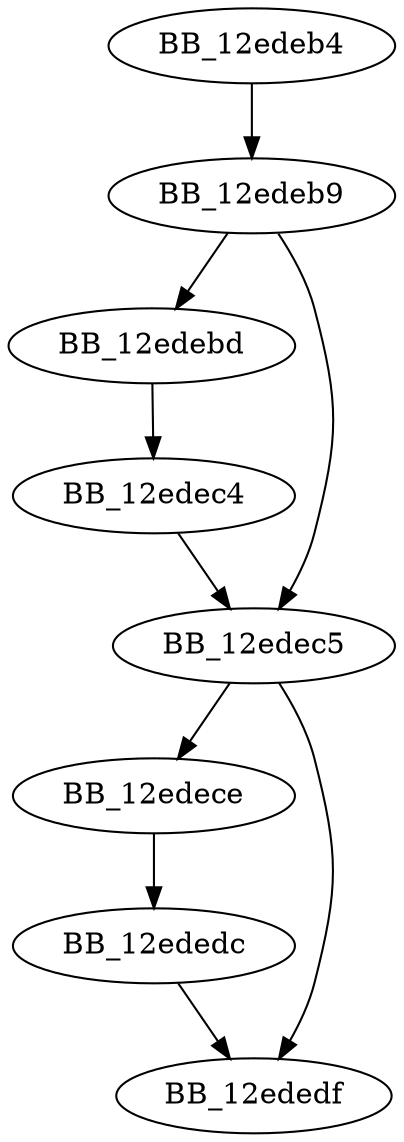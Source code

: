 DiGraph _abort{
BB_12edeb4->BB_12edeb9
BB_12edeb9->BB_12edebd
BB_12edeb9->BB_12edec5
BB_12edebd->BB_12edec4
BB_12edec4->BB_12edec5
BB_12edec5->BB_12edece
BB_12edec5->BB_12ededf
BB_12edece->BB_12ededc
BB_12ededc->BB_12ededf
}
